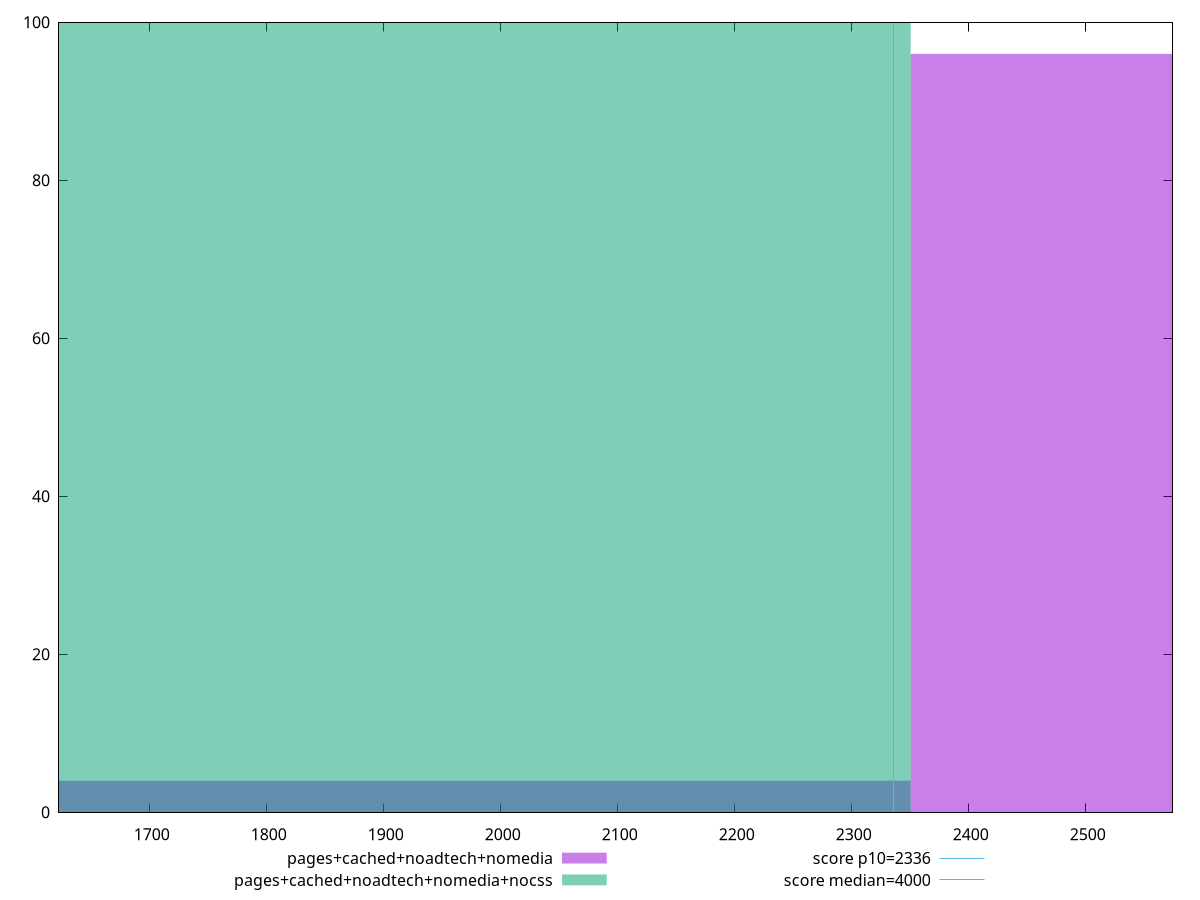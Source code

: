 reset

$pagesCachedNoadtechNomedia <<EOF
2820.38443177741 96
1880.2562878516069 4
EOF

$pagesCachedNoadtechNomediaNocss <<EOF
1880.2562878516069 100
EOF

set key outside below
set boxwidth 940.1281439258034
set xrange [1622.5395000000003:2574.0225]
set yrange [0:100]
set trange [0:100]
set style fill transparent solid 0.5 noborder

set parametric
set terminal svg size 640, 500 enhanced background rgb 'white'
set output "report_00025_2021-02-22T21:38:55.199Z/first-meaningful-paint/comparison/histogram/3_vs_4.svg"

plot $pagesCachedNoadtechNomedia title "pages+cached+noadtech+nomedia" with boxes, \
     $pagesCachedNoadtechNomediaNocss title "pages+cached+noadtech+nomedia+nocss" with boxes, \
     2336,t title "score p10=2336", \
     4000,t title "score median=4000"

reset
